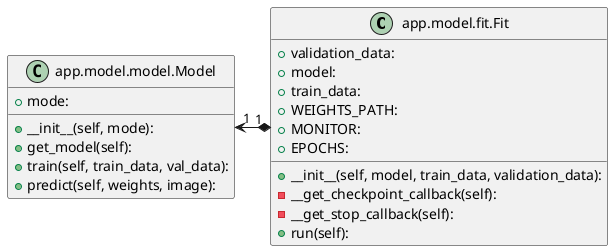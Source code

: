 @startuml

top to bottom direction
skinparam linetype ortho

class Fit as "app.model.fit.Fit" {
   + validation_data:
   + model:
   + train_data:
   + WEIGHTS_PATH:
   + MONITOR:
   + EPOCHS:
   + __init__(self, model, train_data, validation_data):
   - __get_checkpoint_callback(self):
   - __get_stop_callback(self):
   + run(self):
}
class Model as "app.model.model.Model" {
   + mode:
   + __init__(self, mode):
   + get_model(self):
   + train(self, train_data, val_data):
   + predict(self, weights, image):
}
Model "1" <-* "1"  Fit
@enduml
